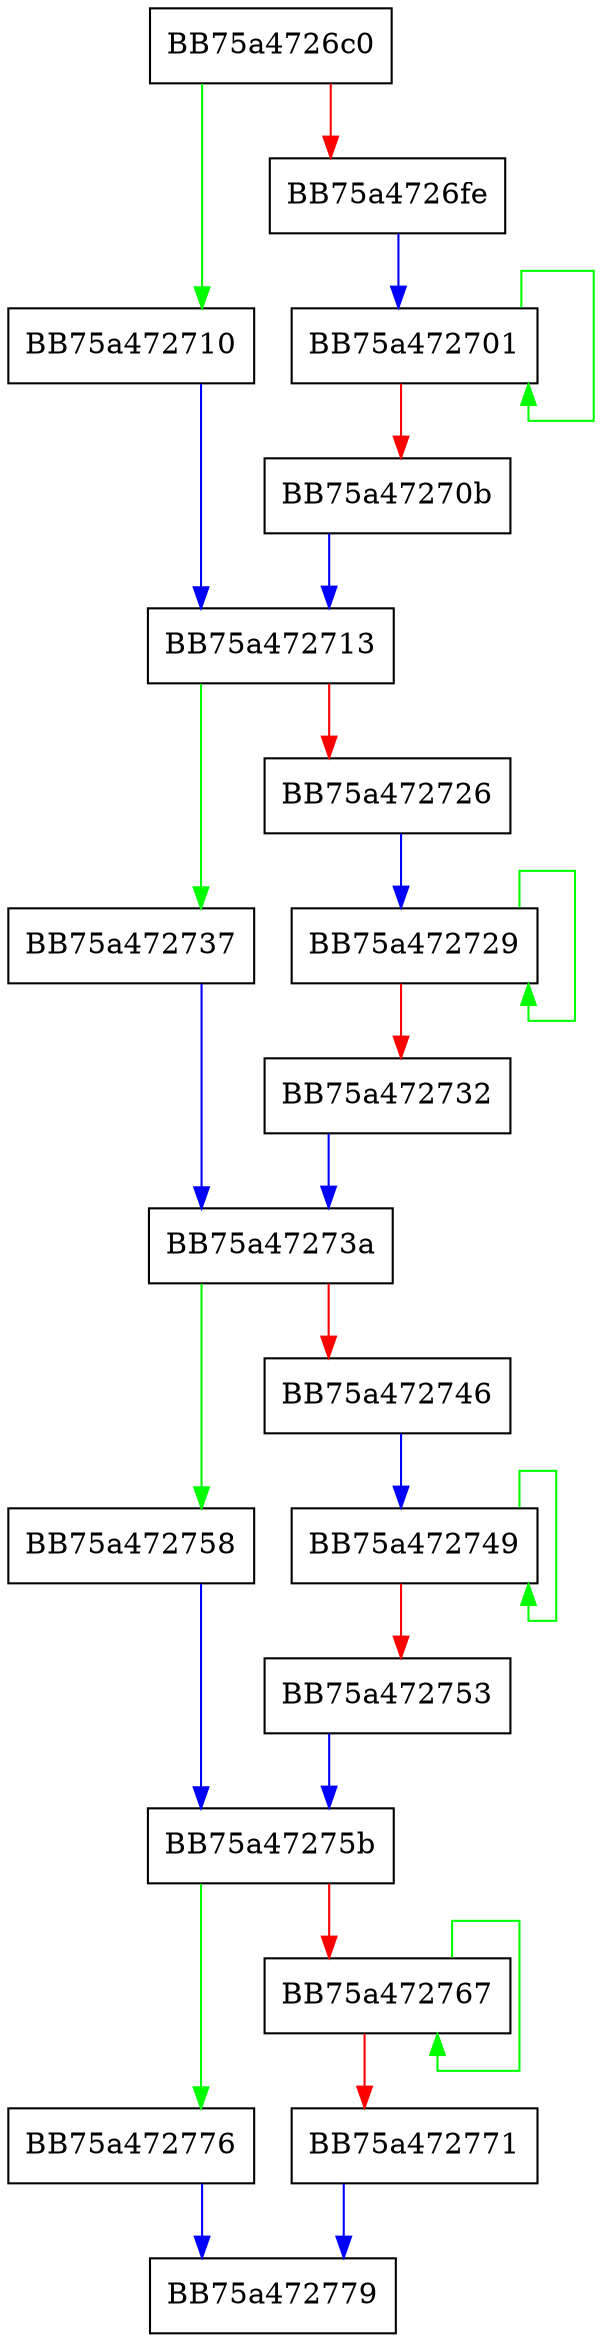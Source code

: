 digraph WPP_SF_ssss {
  node [shape="box"];
  graph [splines=ortho];
  BB75a4726c0 -> BB75a472710 [color="green"];
  BB75a4726c0 -> BB75a4726fe [color="red"];
  BB75a4726fe -> BB75a472701 [color="blue"];
  BB75a472701 -> BB75a472701 [color="green"];
  BB75a472701 -> BB75a47270b [color="red"];
  BB75a47270b -> BB75a472713 [color="blue"];
  BB75a472710 -> BB75a472713 [color="blue"];
  BB75a472713 -> BB75a472737 [color="green"];
  BB75a472713 -> BB75a472726 [color="red"];
  BB75a472726 -> BB75a472729 [color="blue"];
  BB75a472729 -> BB75a472729 [color="green"];
  BB75a472729 -> BB75a472732 [color="red"];
  BB75a472732 -> BB75a47273a [color="blue"];
  BB75a472737 -> BB75a47273a [color="blue"];
  BB75a47273a -> BB75a472758 [color="green"];
  BB75a47273a -> BB75a472746 [color="red"];
  BB75a472746 -> BB75a472749 [color="blue"];
  BB75a472749 -> BB75a472749 [color="green"];
  BB75a472749 -> BB75a472753 [color="red"];
  BB75a472753 -> BB75a47275b [color="blue"];
  BB75a472758 -> BB75a47275b [color="blue"];
  BB75a47275b -> BB75a472776 [color="green"];
  BB75a47275b -> BB75a472767 [color="red"];
  BB75a472767 -> BB75a472767 [color="green"];
  BB75a472767 -> BB75a472771 [color="red"];
  BB75a472771 -> BB75a472779 [color="blue"];
  BB75a472776 -> BB75a472779 [color="blue"];
}